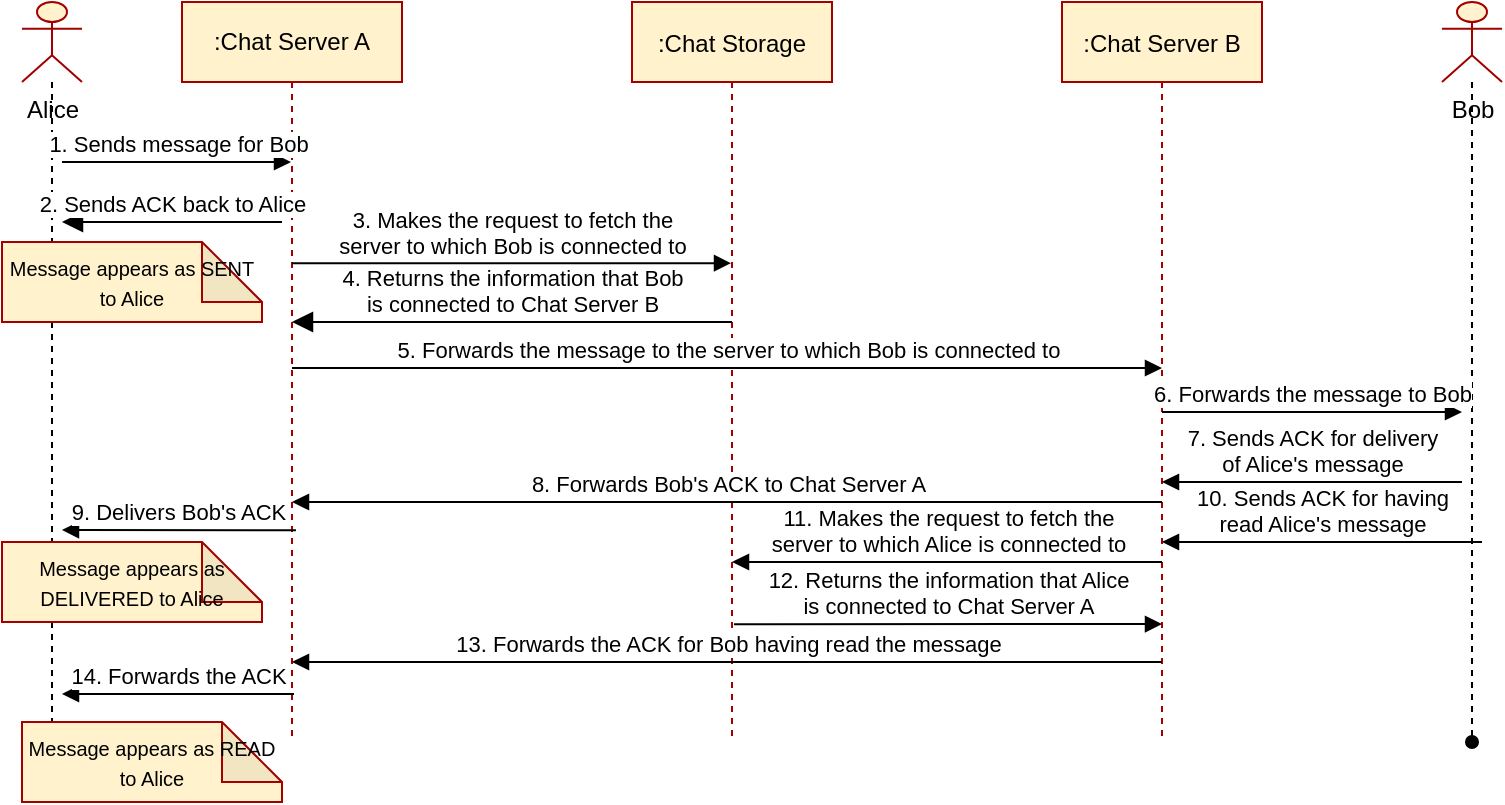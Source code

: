 <mxfile version="15.5.9" type="github">
  <diagram id="kgpKYQtTHZ0yAKxKKP6v" name="Page-1">
    <mxGraphModel dx="782" dy="351" grid="1" gridSize="10" guides="1" tooltips="1" connect="1" arrows="1" fold="1" page="1" pageScale="1" pageWidth="850" pageHeight="1100" math="0" shadow="0">
      <root>
        <mxCell id="0" />
        <mxCell id="1" parent="0" />
        <mxCell id="3nuBFxr9cyL0pnOWT2aG-1" value=":Chat Server A" style="shape=umlLifeline;perimeter=lifelinePerimeter;container=1;collapsible=0;recursiveResize=0;rounded=0;shadow=0;strokeWidth=1;whiteSpace=wrap;fillColor=#fff2cc;strokeColor=#A30000;" parent="1" vertex="1">
          <mxGeometry x="100" y="40" width="110" height="370" as="geometry" />
        </mxCell>
        <mxCell id="3nuBFxr9cyL0pnOWT2aG-5" value=":Chat Storage" style="shape=umlLifeline;perimeter=lifelinePerimeter;container=1;collapsible=0;recursiveResize=0;rounded=0;shadow=0;strokeWidth=1;fillColor=#fff2cc;strokeColor=#A30000;" parent="1" vertex="1">
          <mxGeometry x="325" y="40" width="100" height="370" as="geometry" />
        </mxCell>
        <mxCell id="mfpMlfjKEjd2NCaR22iV-1" value=":Chat Server B" style="shape=umlLifeline;perimeter=lifelinePerimeter;container=1;collapsible=0;recursiveResize=0;rounded=0;shadow=0;strokeWidth=1;fillColor=#fff2cc;strokeColor=#A30000;" vertex="1" parent="1">
          <mxGeometry x="540" y="40" width="100" height="370" as="geometry" />
        </mxCell>
        <mxCell id="mfpMlfjKEjd2NCaR22iV-22" value="&lt;div&gt;7. Sends ACK for delivery &lt;br&gt;&lt;/div&gt;&lt;div&gt;of Alice&#39;s message&lt;/div&gt;" style="html=1;verticalAlign=bottom;startArrow=none;startFill=0;endArrow=block;startSize=8;rounded=0;endFill=1;" edge="1" parent="mfpMlfjKEjd2NCaR22iV-1">
          <mxGeometry width="60" relative="1" as="geometry">
            <mxPoint x="200" y="240" as="sourcePoint" />
            <mxPoint x="50" y="240" as="targetPoint" />
          </mxGeometry>
        </mxCell>
        <mxCell id="mfpMlfjKEjd2NCaR22iV-9" style="edgeStyle=orthogonalEdgeStyle;rounded=0;orthogonalLoop=1;jettySize=auto;html=1;endArrow=oval;endFill=1;dashed=1;" edge="1" parent="1" source="mfpMlfjKEjd2NCaR22iV-3">
          <mxGeometry relative="1" as="geometry">
            <mxPoint x="35" y="410" as="targetPoint" />
          </mxGeometry>
        </mxCell>
        <mxCell id="mfpMlfjKEjd2NCaR22iV-3" value="Alice" style="shape=umlActor;verticalLabelPosition=bottom;verticalAlign=top;html=1;fillColor=#fff2cc;strokeColor=#A30000;" vertex="1" parent="1">
          <mxGeometry x="20" y="40" width="30" height="40" as="geometry" />
        </mxCell>
        <mxCell id="mfpMlfjKEjd2NCaR22iV-10" style="edgeStyle=orthogonalEdgeStyle;rounded=0;orthogonalLoop=1;jettySize=auto;html=1;dashed=1;endArrow=oval;endFill=1;" edge="1" parent="1" source="mfpMlfjKEjd2NCaR22iV-4">
          <mxGeometry relative="1" as="geometry">
            <mxPoint x="745" y="410" as="targetPoint" />
          </mxGeometry>
        </mxCell>
        <mxCell id="mfpMlfjKEjd2NCaR22iV-4" value="Bob" style="shape=umlActor;verticalLabelPosition=bottom;verticalAlign=top;html=1;fillColor=#fff2cc;strokeColor=#A30000;" vertex="1" parent="1">
          <mxGeometry x="730" y="40" width="30" height="40" as="geometry" />
        </mxCell>
        <mxCell id="mfpMlfjKEjd2NCaR22iV-14" value="1. Sends message for Bob" style="html=1;verticalAlign=bottom;startArrow=none;startFill=0;endArrow=block;startSize=8;rounded=0;endFill=1;" edge="1" parent="1" target="3nuBFxr9cyL0pnOWT2aG-1">
          <mxGeometry width="60" relative="1" as="geometry">
            <mxPoint x="40" y="120" as="sourcePoint" />
            <mxPoint x="430" y="220" as="targetPoint" />
          </mxGeometry>
        </mxCell>
        <mxCell id="mfpMlfjKEjd2NCaR22iV-16" value="2. Sends ACK back to Alice" style="html=1;verticalAlign=bottom;startArrow=block;startFill=1;endArrow=none;startSize=8;rounded=0;endFill=0;" edge="1" parent="1">
          <mxGeometry width="60" relative="1" as="geometry">
            <mxPoint x="40" y="150" as="sourcePoint" />
            <mxPoint x="150" y="150" as="targetPoint" />
          </mxGeometry>
        </mxCell>
        <mxCell id="mfpMlfjKEjd2NCaR22iV-18" value="&lt;div&gt;3. Makes the request to fetch the &lt;br&gt;&lt;/div&gt;&lt;div&gt;server to which Bob is connected to&lt;/div&gt;" style="html=1;verticalAlign=bottom;startArrow=none;startFill=0;endArrow=block;startSize=8;rounded=0;exitX=0.5;exitY=0.353;exitDx=0;exitDy=0;exitPerimeter=0;endFill=1;" edge="1" parent="1" source="3nuBFxr9cyL0pnOWT2aG-1" target="3nuBFxr9cyL0pnOWT2aG-5">
          <mxGeometry width="60" relative="1" as="geometry">
            <mxPoint x="220" y="170" as="sourcePoint" />
            <mxPoint x="164.5" y="130" as="targetPoint" />
          </mxGeometry>
        </mxCell>
        <mxCell id="mfpMlfjKEjd2NCaR22iV-19" value="&lt;div&gt;4. Returns the information that Bob&lt;/div&gt;&lt;div&gt; is connected to Chat Server B&lt;/div&gt;" style="html=1;verticalAlign=bottom;startArrow=block;startFill=1;endArrow=none;startSize=8;rounded=0;endFill=0;" edge="1" parent="1">
          <mxGeometry width="60" relative="1" as="geometry">
            <mxPoint x="155" y="200" as="sourcePoint" />
            <mxPoint x="375" y="200" as="targetPoint" />
          </mxGeometry>
        </mxCell>
        <mxCell id="mfpMlfjKEjd2NCaR22iV-20" value="5. Forwards the message to the server to which Bob is connected to" style="html=1;verticalAlign=bottom;startArrow=none;startFill=0;endArrow=block;startSize=8;rounded=0;endFill=1;" edge="1" parent="1">
          <mxGeometry width="60" relative="1" as="geometry">
            <mxPoint x="155" y="223" as="sourcePoint" />
            <mxPoint x="590" y="223" as="targetPoint" />
          </mxGeometry>
        </mxCell>
        <mxCell id="mfpMlfjKEjd2NCaR22iV-21" value="6. Forwards the message to Bob" style="html=1;verticalAlign=bottom;startArrow=none;startFill=0;endArrow=block;startSize=8;rounded=0;endFill=1;" edge="1" parent="1">
          <mxGeometry width="60" relative="1" as="geometry">
            <mxPoint x="590" y="245" as="sourcePoint" />
            <mxPoint x="740" y="245" as="targetPoint" />
          </mxGeometry>
        </mxCell>
        <mxCell id="mfpMlfjKEjd2NCaR22iV-23" value="8. Forwards Bob&#39;s ACK to Chat Server A" style="html=1;verticalAlign=bottom;startArrow=none;startFill=0;endArrow=block;startSize=8;rounded=0;endFill=1;" edge="1" parent="1" target="3nuBFxr9cyL0pnOWT2aG-1">
          <mxGeometry width="60" relative="1" as="geometry">
            <mxPoint x="590" y="290" as="sourcePoint" />
            <mxPoint x="600" y="290" as="targetPoint" />
          </mxGeometry>
        </mxCell>
        <mxCell id="mfpMlfjKEjd2NCaR22iV-24" value="9. Delivers Bob&#39;s ACK" style="html=1;verticalAlign=bottom;startArrow=none;startFill=0;endArrow=block;startSize=8;rounded=0;endFill=1;exitX=0.518;exitY=0.714;exitDx=0;exitDy=0;exitPerimeter=0;" edge="1" parent="1" source="3nuBFxr9cyL0pnOWT2aG-1">
          <mxGeometry width="60" relative="1" as="geometry">
            <mxPoint x="155" y="316" as="sourcePoint" />
            <mxPoint x="40" y="304" as="targetPoint" />
          </mxGeometry>
        </mxCell>
        <mxCell id="mfpMlfjKEjd2NCaR22iV-25" value="&lt;div&gt;10. Sends ACK for having &lt;br&gt;&lt;/div&gt;&lt;div&gt;read Alice&#39;s message&lt;/div&gt;" style="html=1;verticalAlign=bottom;startArrow=none;startFill=0;endArrow=block;startSize=8;rounded=0;endFill=1;" edge="1" parent="1">
          <mxGeometry width="60" relative="1" as="geometry">
            <mxPoint x="750" y="310" as="sourcePoint" />
            <mxPoint x="590" y="310" as="targetPoint" />
            <Array as="points" />
          </mxGeometry>
        </mxCell>
        <mxCell id="mfpMlfjKEjd2NCaR22iV-26" value="&lt;div&gt;11. Makes the request to fetch the &lt;br&gt;&lt;/div&gt;&lt;div&gt;server to which Alice is connected to&lt;/div&gt;" style="html=1;verticalAlign=bottom;startArrow=none;startFill=0;endArrow=block;startSize=8;rounded=0;endFill=1;" edge="1" parent="1">
          <mxGeometry width="60" relative="1" as="geometry">
            <mxPoint x="590" y="320" as="sourcePoint" />
            <mxPoint x="375" y="320" as="targetPoint" />
            <Array as="points" />
          </mxGeometry>
        </mxCell>
        <mxCell id="mfpMlfjKEjd2NCaR22iV-27" value="&lt;div&gt;12. Returns the information that Alice &lt;br&gt;&lt;/div&gt;&lt;div&gt;is connected to Chat Server A&lt;/div&gt;" style="html=1;verticalAlign=bottom;startArrow=none;startFill=0;endArrow=block;startSize=8;rounded=0;endFill=1;exitX=0.51;exitY=0.841;exitDx=0;exitDy=0;exitPerimeter=0;" edge="1" parent="1" source="3nuBFxr9cyL0pnOWT2aG-5">
          <mxGeometry width="60" relative="1" as="geometry">
            <mxPoint x="375" y="367" as="sourcePoint" />
            <mxPoint x="590" y="351" as="targetPoint" />
          </mxGeometry>
        </mxCell>
        <mxCell id="mfpMlfjKEjd2NCaR22iV-30" value="13. Forwards the ACK for Bob having read the message" style="html=1;verticalAlign=bottom;startArrow=none;startFill=0;endArrow=block;startSize=8;rounded=0;endFill=1;" edge="1" parent="1" target="3nuBFxr9cyL0pnOWT2aG-1">
          <mxGeometry width="60" relative="1" as="geometry">
            <mxPoint x="590" y="370" as="sourcePoint" />
            <mxPoint x="50" y="326" as="targetPoint" />
          </mxGeometry>
        </mxCell>
        <mxCell id="mfpMlfjKEjd2NCaR22iV-31" value="14. Forwards the ACK" style="html=1;verticalAlign=bottom;startArrow=none;startFill=0;endArrow=block;startSize=8;rounded=0;endFill=1;exitX=0.509;exitY=0.935;exitDx=0;exitDy=0;exitPerimeter=0;" edge="1" parent="1" source="3nuBFxr9cyL0pnOWT2aG-1">
          <mxGeometry width="60" relative="1" as="geometry">
            <mxPoint x="155" y="395" as="sourcePoint" />
            <mxPoint x="40" y="386" as="targetPoint" />
          </mxGeometry>
        </mxCell>
        <mxCell id="mfpMlfjKEjd2NCaR22iV-32" value="&lt;font style=&quot;font-size: 10px&quot;&gt;Message appears as SENT to Alice&lt;/font&gt;" style="shape=note;whiteSpace=wrap;html=1;backgroundOutline=1;darkOpacity=0.05;fillColor=#fff2cc;strokeColor=#A30000;" vertex="1" parent="1">
          <mxGeometry x="10" y="160" width="130" height="40" as="geometry" />
        </mxCell>
        <mxCell id="mfpMlfjKEjd2NCaR22iV-33" value="&lt;font style=&quot;font-size: 10px&quot;&gt;Message appears as DELIVERED to Alice&lt;/font&gt;" style="shape=note;whiteSpace=wrap;html=1;backgroundOutline=1;darkOpacity=0.05;fillColor=#fff2cc;strokeColor=#A30000;" vertex="1" parent="1">
          <mxGeometry x="10" y="310" width="130" height="40" as="geometry" />
        </mxCell>
        <mxCell id="mfpMlfjKEjd2NCaR22iV-34" value="&lt;font style=&quot;font-size: 10px&quot;&gt;Message appears as READ to Alice&lt;/font&gt;" style="shape=note;whiteSpace=wrap;html=1;backgroundOutline=1;darkOpacity=0.05;fillColor=#fff2cc;strokeColor=#A30000;" vertex="1" parent="1">
          <mxGeometry x="20" y="400" width="130" height="40" as="geometry" />
        </mxCell>
      </root>
    </mxGraphModel>
  </diagram>
</mxfile>
